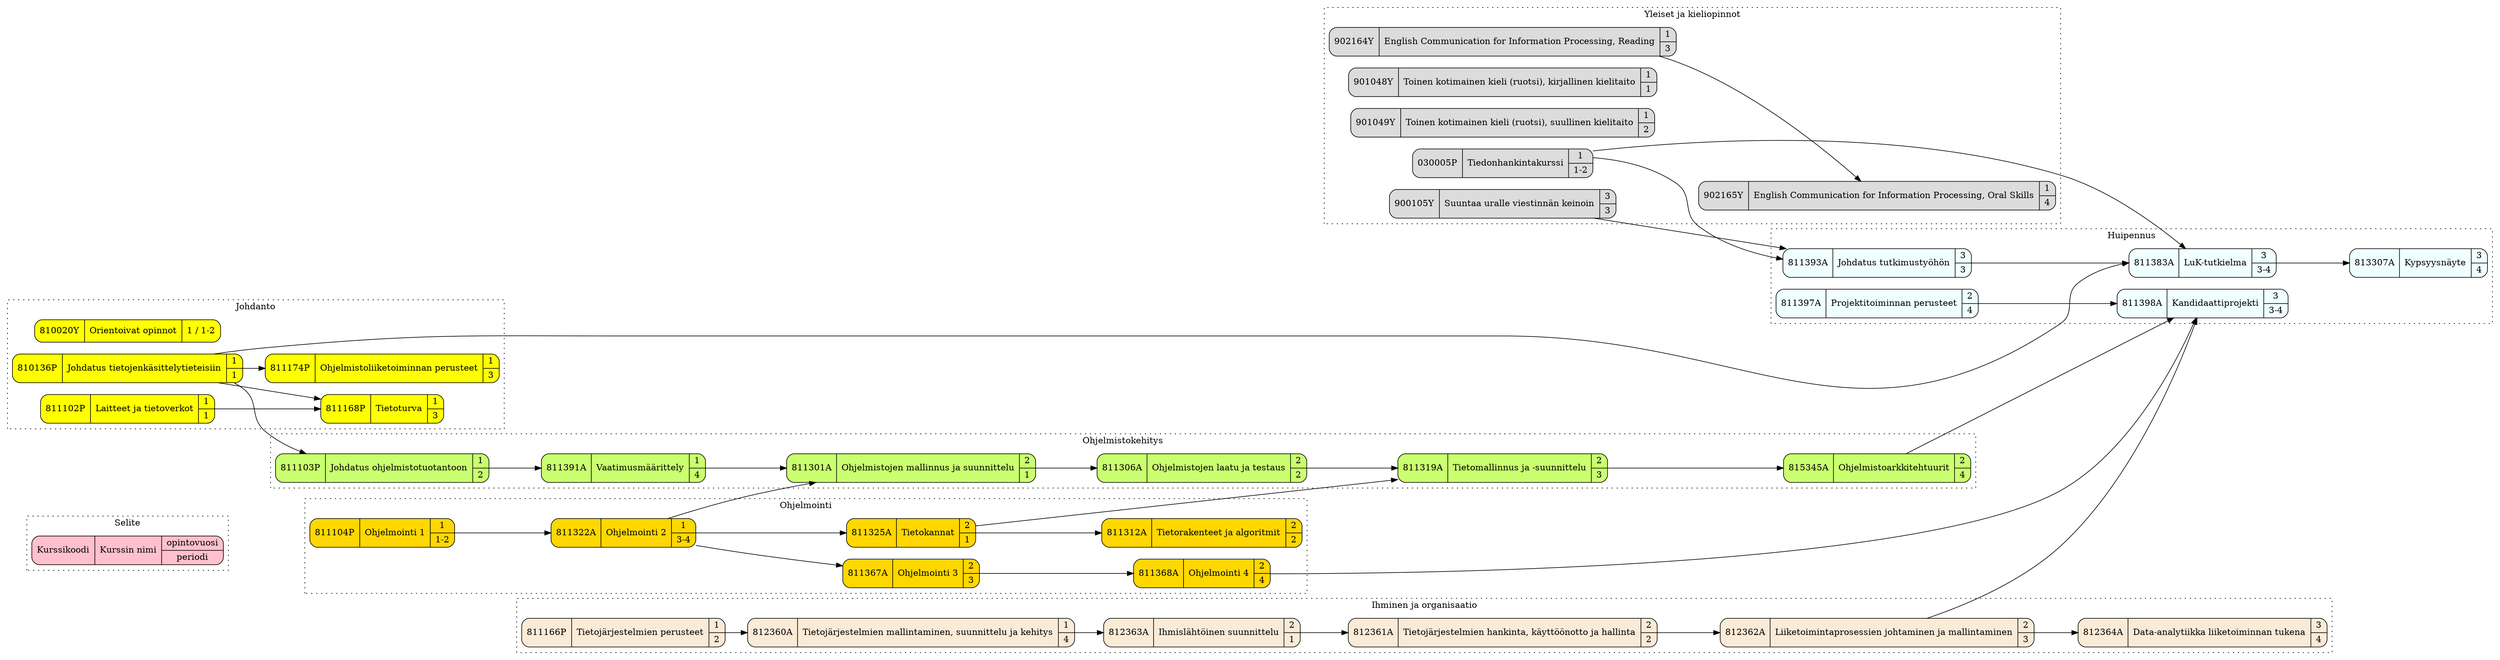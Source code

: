 // (c) Antti Juustila 2020. INTERACT Research Group, University of Oulu, Finland.
// Licensed under MIT
digraph TOLLuK {
   rankdir = LR;
   node [shape=record, style="rounded,filled"]
   
   subgraph cluster_Legend {
      graph[style=dotted]
      label="Selite"
      node [fillcolor=pink]
      legend [label="{ Kurssikoodi | Kurssin nimi | { opintovuosi | periodi } }"]
      URL="https://github.com/anttijuu/tol-courses-graph" # URL linkable in SVG and some other formats.
   } 

   subgraph cluster_Yleiset {
      graph[style=dotted]
      label="Yleiset ja kieliopinnot"
      node [fillcolor=gainsboro]
      c902164Y [label="{ 902164Y | English Communication for Information Processing, Reading | { 1 | 3 } }"]
      c902165Y [label="{ 902165Y | English Communication for Information Processing, Oral Skills | { 1 | 4 } }"]
      c901048Y [label="{ 901048Y | Toinen kotimainen kieli (ruotsi), kirjallinen kielitaito | { 1 | 1 } }"]
      c901049Y [label="{ 901049Y | Toinen kotimainen kieli (ruotsi), suullinen kielitaito  | { 1 | 2 } }"]
      c030005P [label="{ 030005P | Tiedonhankintakurssi | { 1 | 1-2 } }"]
      c900105Y [label="{ 900105Y | Suuntaa uralle viestinnän keinoin | { 3 | 3 } }"]

      c902164Y -> c902165Y
   }
   
   subgraph cluster_Johdanto {
      graph[style=dotted]
      label="Johdanto"
      node [fillcolor=yellow]
      c810020Y [label="{ 810020Y | Orientoivat opinnot | { 1 / 1-2 } }"]
      c810136P [label="{ 810136P | Johdatus tietojenkäsittelytieteisiin | { 1 | 1 } }"]
      c811168P [label="{ 811168P | Tietoturva | { 1 | 3 } }"]
      c811174P [label="{ 811174P | Ohjelmistoliiketoiminnan perusteet | { 1 | 3 } }"]
      c811102P [label="{ 811102P | Laitteet ja tietoverkot | { 1 | 1 } }"]

      c810136P -> c811168P
      c811102P -> c811168P
      c810136P -> c811174P
   }
   
   subgraph cluster_Ohjelmointi {
      graph[style=dotted]
      label="Ohjelmointi"
      node [fillcolor=gold1]
      c811104P [label="{ 811104P | Ohjelmointi 1 | { 1 | 1-2 } }"]
      c811322A [label="{ 811322A | Ohjelmointi 2 | { 1 | 3-4 } }"]
      c811325A [label="{ 811325A | Tietokannat | { 2 | 1 } }"]
      c811312A [label="{ 811312A | Tietorakenteet ja algoritmit | { 2 | 2 } }"]
      c811367A [label="{ 811367A | Ohjelmointi 3 | { 2 | 3 } }"]
      c811368A [label="{ 811368A | Ohjelmointi 4 | { 2 | 4 } }"]
      
      c811104P -> c811322A
      c811322A -> c811367A
      c811367A -> c811368A
      c811325A -> c811312A
      c811322A -> c811325A
   }
   
   subgraph cluster_Ohjelmistokehitys {
      graph[style=dotted]
      label="Ohjelmistokehitys"
      node [fillcolor=darkolivegreen1]
      c811103P [label="{ 811103P | Johdatus ohjelmistotuotantoon | { 1 | 2 } }"]
      c811391A [label="{ 811391A | Vaatimusmäärittely | { 1 | 4 } }"]
      c811301A [label="{ 811301A | Ohjelmistojen mallinnus ja suunnittelu | { 2 | 1 } }"]
      c811306A [label="{ 811306A | Ohjelmistojen laatu ja testaus | { 2 | 2 } }"]
      c811319A [label="{ 811319A | Tietomallinnus ja -suunnittelu | { 2 | 3 } }"]
      c815345A [label="{ 815345A | Ohjelmistoarkkitehtuurit | { 2 | 4 } }"]
      
      c810136P -> c811103P
      c811103P -> c811391A
      c811391A -> c811301A
      c811322A -> c811301A
      c811301A -> c811306A
      c811306A -> c811319A
      c811325A -> c811319A
      c811319A -> c815345A
   }
   
   subgraph cluster_IhminenOrganisaatio {
      graph[style=dotted]
      label="Ihminen ja organisaatio"
      node [fillcolor=antiquewhite]
      c811166P [label="{ 811166P | Tietojärjestelmien perusteet | { 1 |2 } }"]
      c812360A [label="{ 812360A | Tietojärjestelmien mallintaminen, suunnittelu ja kehitys | { 1 | 4 } }"]
      c812363A [label="{ 812363A | Ihmislähtöinen suunnittelu | { 2 | 1 } }"]
      c812361A [label="{ 812361A | Tietojärjestelmien hankinta, käyttöönotto ja hallinta | { 2 | 2 } }"]
      c812362A [label="{ 812362A | Liiketoimintaprosessien johtaminen ja mallintaminen | { 2 | 3 } }"]
      c812364A [label="{ 812364A | Data-analytiikka liiketoiminnan tukena | { 3 | 4 } }"]      

      c811166P -> c812360A
      c812360A -> c812363A
      c812363A -> c812361A
      c812361A -> c812362A
      c812362A -> c812364A
   }
   
   subgraph cluster_Huipennus {
      graph[style=dotted]
      label="Huipennus"
      node [fillcolor=azure]
      c811397A [label="{ 811397A | Projektitoiminnan perusteet | { 2 | 4 } }"]
      c811398A [label="{ 811398A | Kandidaattiprojekti | { 3 | 3-4 } }"]
      c811393A [label="{ 811393A | Johdatus tutkimustyöhön | { 3 | 3 } }"]
      c811383A [label="{ 811383A | LuK-tutkielma | { 3 | 3-4 } }"]
      c813307A [label="{ 813307A | Kypsyysnäyte | { 3 | 4 } }"]

   
      c030005P -> c811393A
      c900105Y -> c811393A
      c811393A -> c811383A
      c030005P -> c811383A
      c810136P -> c811383A
      c811397A -> c811398A
      c815345A -> c811398A
      c811368A -> c811398A
      c812362A -> c811398A
      c811383A -> c813307A
   }
   
}
